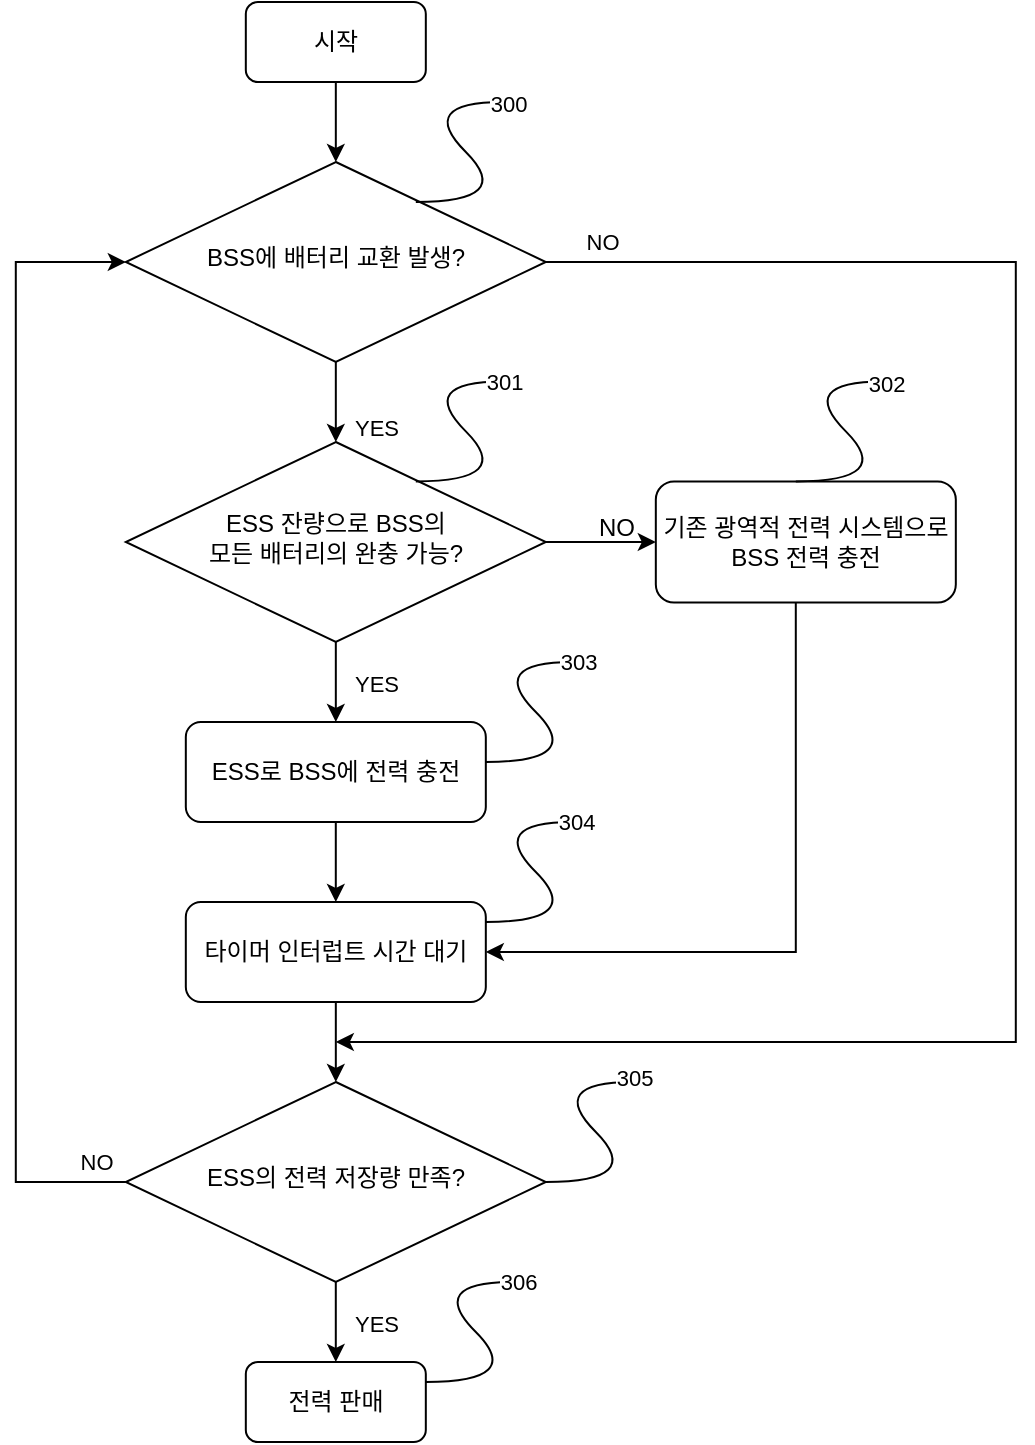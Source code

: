 <mxfile version="24.7.6">
  <diagram id="C5RBs43oDa-KdzZeNtuy" name="Page-1">
    <mxGraphModel dx="1211" dy="547" grid="0" gridSize="10" guides="1" tooltips="1" connect="1" arrows="1" fold="1" page="1" pageScale="1" pageWidth="827" pageHeight="1169" math="0" shadow="0">
      <root>
        <mxCell id="WIyWlLk6GJQsqaUBKTNV-0" />
        <mxCell id="WIyWlLk6GJQsqaUBKTNV-1" parent="WIyWlLk6GJQsqaUBKTNV-0" />
        <mxCell id="v_3-qDZqE2zjvncGlJnI-43" style="edgeStyle=orthogonalEdgeStyle;rounded=0;orthogonalLoop=1;jettySize=auto;html=1;entryX=0.5;entryY=0;entryDx=0;entryDy=0;" edge="1" parent="WIyWlLk6GJQsqaUBKTNV-1" source="WIyWlLk6GJQsqaUBKTNV-3" target="v_3-qDZqE2zjvncGlJnI-36">
          <mxGeometry relative="1" as="geometry" />
        </mxCell>
        <mxCell id="WIyWlLk6GJQsqaUBKTNV-3" value="시작" style="rounded=1;whiteSpace=wrap;html=1;fontSize=12;glass=0;strokeWidth=1;shadow=0;" parent="WIyWlLk6GJQsqaUBKTNV-1" vertex="1">
          <mxGeometry x="289.91" y="197" width="90" height="40" as="geometry" />
        </mxCell>
        <mxCell id="v_3-qDZqE2zjvncGlJnI-3" style="edgeStyle=orthogonalEdgeStyle;rounded=0;orthogonalLoop=1;jettySize=auto;html=1;entryX=0.5;entryY=0;entryDx=0;entryDy=0;" edge="1" parent="WIyWlLk6GJQsqaUBKTNV-1" source="WIyWlLk6GJQsqaUBKTNV-6" target="v_3-qDZqE2zjvncGlJnI-1">
          <mxGeometry relative="1" as="geometry" />
        </mxCell>
        <mxCell id="v_3-qDZqE2zjvncGlJnI-5" value="YES" style="edgeLabel;html=1;align=center;verticalAlign=middle;resizable=0;points=[];" vertex="1" connectable="0" parent="v_3-qDZqE2zjvncGlJnI-3">
          <mxGeometry x="-0.356" y="-2" relative="1" as="geometry">
            <mxPoint x="22" y="8" as="offset" />
          </mxGeometry>
        </mxCell>
        <mxCell id="v_3-qDZqE2zjvncGlJnI-19" style="edgeStyle=orthogonalEdgeStyle;rounded=0;orthogonalLoop=1;jettySize=auto;html=1;" edge="1" parent="WIyWlLk6GJQsqaUBKTNV-1" source="WIyWlLk6GJQsqaUBKTNV-6" target="WIyWlLk6GJQsqaUBKTNV-7">
          <mxGeometry relative="1" as="geometry" />
        </mxCell>
        <mxCell id="WIyWlLk6GJQsqaUBKTNV-6" value="ESS 잔량으로 BSS의&lt;div&gt;모든 배터리의 완충 가능?&lt;/div&gt;" style="rhombus;whiteSpace=wrap;html=1;shadow=0;fontFamily=Helvetica;fontSize=12;align=center;strokeWidth=1;spacing=6;spacingTop=-4;" parent="WIyWlLk6GJQsqaUBKTNV-1" vertex="1">
          <mxGeometry x="229.91" y="417" width="210" height="100" as="geometry" />
        </mxCell>
        <mxCell id="v_3-qDZqE2zjvncGlJnI-44" style="edgeStyle=orthogonalEdgeStyle;rounded=0;orthogonalLoop=1;jettySize=auto;html=1;entryX=1;entryY=0.5;entryDx=0;entryDy=0;" edge="1" parent="WIyWlLk6GJQsqaUBKTNV-1" source="WIyWlLk6GJQsqaUBKTNV-7" target="v_3-qDZqE2zjvncGlJnI-10">
          <mxGeometry relative="1" as="geometry">
            <Array as="points">
              <mxPoint x="564.91" y="672" />
            </Array>
          </mxGeometry>
        </mxCell>
        <mxCell id="WIyWlLk6GJQsqaUBKTNV-7" value="기존 광역적 전력 시스템으로 BSS 전력 충전" style="rounded=1;whiteSpace=wrap;html=1;fontSize=12;glass=0;strokeWidth=1;shadow=0;" parent="WIyWlLk6GJQsqaUBKTNV-1" vertex="1">
          <mxGeometry x="494.91" y="436.69" width="150" height="60.62" as="geometry" />
        </mxCell>
        <mxCell id="v_3-qDZqE2zjvncGlJnI-7" style="edgeStyle=orthogonalEdgeStyle;rounded=0;orthogonalLoop=1;jettySize=auto;html=1;entryX=0.5;entryY=0;entryDx=0;entryDy=0;" edge="1" parent="WIyWlLk6GJQsqaUBKTNV-1" source="v_3-qDZqE2zjvncGlJnI-1">
          <mxGeometry relative="1" as="geometry">
            <mxPoint x="334.91" y="647" as="targetPoint" />
          </mxGeometry>
        </mxCell>
        <mxCell id="v_3-qDZqE2zjvncGlJnI-1" value="ESS로 BSS에 전력 충전" style="rounded=1;whiteSpace=wrap;html=1;fontSize=12;glass=0;strokeWidth=1;shadow=0;" vertex="1" parent="WIyWlLk6GJQsqaUBKTNV-1">
          <mxGeometry x="259.91" y="557" width="150" height="50" as="geometry" />
        </mxCell>
        <mxCell id="v_3-qDZqE2zjvncGlJnI-8" value="" style="curved=1;endArrow=classic;html=1;rounded=0;" edge="1" parent="WIyWlLk6GJQsqaUBKTNV-1">
          <mxGeometry width="50" height="50" relative="1" as="geometry">
            <mxPoint x="374.91" y="436.69" as="sourcePoint" />
            <mxPoint x="424.91" y="386.69" as="targetPoint" />
            <Array as="points">
              <mxPoint x="424.91" y="436.69" />
              <mxPoint x="374.91" y="386.69" />
            </Array>
          </mxGeometry>
        </mxCell>
        <mxCell id="v_3-qDZqE2zjvncGlJnI-52" value="301" style="edgeLabel;html=1;align=center;verticalAlign=middle;resizable=0;points=[];" vertex="1" connectable="0" parent="v_3-qDZqE2zjvncGlJnI-8">
          <mxGeometry x="0.928" relative="1" as="geometry">
            <mxPoint as="offset" />
          </mxGeometry>
        </mxCell>
        <mxCell id="v_3-qDZqE2zjvncGlJnI-9" value="" style="curved=1;endArrow=classic;html=1;rounded=0;" edge="1" parent="WIyWlLk6GJQsqaUBKTNV-1">
          <mxGeometry width="50" height="50" relative="1" as="geometry">
            <mxPoint x="564.91" y="436.69" as="sourcePoint" />
            <mxPoint x="614.91" y="386.69" as="targetPoint" />
            <Array as="points">
              <mxPoint x="614.91" y="436.69" />
              <mxPoint x="564.91" y="386.69" />
            </Array>
          </mxGeometry>
        </mxCell>
        <mxCell id="v_3-qDZqE2zjvncGlJnI-53" value="302" style="edgeLabel;html=1;align=center;verticalAlign=middle;resizable=0;points=[];" vertex="1" connectable="0" parent="v_3-qDZqE2zjvncGlJnI-9">
          <mxGeometry x="0.947" y="-1" relative="1" as="geometry">
            <mxPoint as="offset" />
          </mxGeometry>
        </mxCell>
        <mxCell id="v_3-qDZqE2zjvncGlJnI-23" style="edgeStyle=orthogonalEdgeStyle;rounded=0;orthogonalLoop=1;jettySize=auto;html=1;" edge="1" parent="WIyWlLk6GJQsqaUBKTNV-1" source="v_3-qDZqE2zjvncGlJnI-10" target="v_3-qDZqE2zjvncGlJnI-12">
          <mxGeometry relative="1" as="geometry" />
        </mxCell>
        <mxCell id="v_3-qDZqE2zjvncGlJnI-10" value="타이머 인터럽트 시간 대기" style="rounded=1;whiteSpace=wrap;html=1;fontSize=12;glass=0;strokeWidth=1;shadow=0;" vertex="1" parent="WIyWlLk6GJQsqaUBKTNV-1">
          <mxGeometry x="259.91" y="647" width="150" height="50" as="geometry" />
        </mxCell>
        <mxCell id="v_3-qDZqE2zjvncGlJnI-25" style="edgeStyle=orthogonalEdgeStyle;rounded=0;orthogonalLoop=1;jettySize=auto;html=1;" edge="1" parent="WIyWlLk6GJQsqaUBKTNV-1" source="v_3-qDZqE2zjvncGlJnI-12">
          <mxGeometry relative="1" as="geometry">
            <mxPoint x="334.91" y="877" as="targetPoint" />
          </mxGeometry>
        </mxCell>
        <mxCell id="v_3-qDZqE2zjvncGlJnI-28" value="YES" style="edgeLabel;html=1;align=center;verticalAlign=middle;resizable=0;points=[];" vertex="1" connectable="0" parent="v_3-qDZqE2zjvncGlJnI-25">
          <mxGeometry x="-0.233" relative="1" as="geometry">
            <mxPoint x="20" y="5" as="offset" />
          </mxGeometry>
        </mxCell>
        <mxCell id="v_3-qDZqE2zjvncGlJnI-41" style="edgeStyle=orthogonalEdgeStyle;rounded=0;orthogonalLoop=1;jettySize=auto;html=1;entryX=0;entryY=0.5;entryDx=0;entryDy=0;" edge="1" parent="WIyWlLk6GJQsqaUBKTNV-1" source="v_3-qDZqE2zjvncGlJnI-12" target="v_3-qDZqE2zjvncGlJnI-36">
          <mxGeometry relative="1" as="geometry">
            <Array as="points">
              <mxPoint x="174.91" y="787" />
              <mxPoint x="174.91" y="327" />
            </Array>
          </mxGeometry>
        </mxCell>
        <mxCell id="v_3-qDZqE2zjvncGlJnI-42" value="NO" style="edgeLabel;html=1;align=center;verticalAlign=middle;resizable=0;points=[];" vertex="1" connectable="0" parent="v_3-qDZqE2zjvncGlJnI-41">
          <mxGeometry x="-0.904" y="2" relative="1" as="geometry">
            <mxPoint x="12" y="-12" as="offset" />
          </mxGeometry>
        </mxCell>
        <mxCell id="v_3-qDZqE2zjvncGlJnI-12" value="ESS의 전력 저장량 만족?" style="rhombus;whiteSpace=wrap;html=1;shadow=0;fontFamily=Helvetica;fontSize=12;align=center;strokeWidth=1;spacing=6;spacingTop=-4;" vertex="1" parent="WIyWlLk6GJQsqaUBKTNV-1">
          <mxGeometry x="229.91" y="737" width="210" height="100" as="geometry" />
        </mxCell>
        <mxCell id="v_3-qDZqE2zjvncGlJnI-20" value="NO" style="text;html=1;align=center;verticalAlign=middle;resizable=0;points=[];autosize=1;strokeColor=none;fillColor=none;" vertex="1" parent="WIyWlLk6GJQsqaUBKTNV-1">
          <mxGeometry x="454.91" y="445" width="40" height="30" as="geometry" />
        </mxCell>
        <mxCell id="v_3-qDZqE2zjvncGlJnI-30" value="전력 판매" style="rounded=1;whiteSpace=wrap;html=1;fontSize=12;glass=0;strokeWidth=1;shadow=0;" vertex="1" parent="WIyWlLk6GJQsqaUBKTNV-1">
          <mxGeometry x="289.91" y="877" width="90" height="40" as="geometry" />
        </mxCell>
        <mxCell id="v_3-qDZqE2zjvncGlJnI-37" style="edgeStyle=orthogonalEdgeStyle;rounded=0;orthogonalLoop=1;jettySize=auto;html=1;entryX=0.5;entryY=0;entryDx=0;entryDy=0;" edge="1" parent="WIyWlLk6GJQsqaUBKTNV-1" source="v_3-qDZqE2zjvncGlJnI-36" target="WIyWlLk6GJQsqaUBKTNV-6">
          <mxGeometry relative="1" as="geometry" />
        </mxCell>
        <mxCell id="v_3-qDZqE2zjvncGlJnI-38" value="YES" style="edgeLabel;html=1;align=center;verticalAlign=middle;resizable=0;points=[];" vertex="1" connectable="0" parent="v_3-qDZqE2zjvncGlJnI-37">
          <mxGeometry x="-0.232" y="1" relative="1" as="geometry">
            <mxPoint x="19" y="17" as="offset" />
          </mxGeometry>
        </mxCell>
        <mxCell id="v_3-qDZqE2zjvncGlJnI-39" style="edgeStyle=orthogonalEdgeStyle;rounded=0;orthogonalLoop=1;jettySize=auto;html=1;" edge="1" parent="WIyWlLk6GJQsqaUBKTNV-1" source="v_3-qDZqE2zjvncGlJnI-36">
          <mxGeometry relative="1" as="geometry">
            <mxPoint x="334.91" y="717" as="targetPoint" />
            <Array as="points">
              <mxPoint x="674.91" y="327" />
              <mxPoint x="674.91" y="717" />
            </Array>
          </mxGeometry>
        </mxCell>
        <mxCell id="v_3-qDZqE2zjvncGlJnI-40" value="NO" style="edgeLabel;html=1;align=center;verticalAlign=middle;resizable=0;points=[];" vertex="1" connectable="0" parent="v_3-qDZqE2zjvncGlJnI-39">
          <mxGeometry x="-0.935" y="1" relative="1" as="geometry">
            <mxPoint x="-4" y="-9" as="offset" />
          </mxGeometry>
        </mxCell>
        <mxCell id="v_3-qDZqE2zjvncGlJnI-36" value="BSS에 배터리 교환 발생?" style="rhombus;whiteSpace=wrap;html=1;shadow=0;fontFamily=Helvetica;fontSize=12;align=center;strokeWidth=1;spacing=6;spacingTop=-4;" vertex="1" parent="WIyWlLk6GJQsqaUBKTNV-1">
          <mxGeometry x="229.91" y="277" width="210" height="100" as="geometry" />
        </mxCell>
        <mxCell id="v_3-qDZqE2zjvncGlJnI-45" value="" style="curved=1;endArrow=classic;html=1;rounded=0;" edge="1" parent="WIyWlLk6GJQsqaUBKTNV-1">
          <mxGeometry width="50" height="50" relative="1" as="geometry">
            <mxPoint x="374.91" y="297" as="sourcePoint" />
            <mxPoint x="424.91" y="247" as="targetPoint" />
            <Array as="points">
              <mxPoint x="424.91" y="297" />
              <mxPoint x="374.91" y="247" />
            </Array>
          </mxGeometry>
        </mxCell>
        <mxCell id="v_3-qDZqE2zjvncGlJnI-51" value="300" style="edgeLabel;html=1;align=center;verticalAlign=middle;resizable=0;points=[];" vertex="1" connectable="0" parent="v_3-qDZqE2zjvncGlJnI-45">
          <mxGeometry x="0.952" y="-1" relative="1" as="geometry">
            <mxPoint as="offset" />
          </mxGeometry>
        </mxCell>
        <mxCell id="v_3-qDZqE2zjvncGlJnI-46" value="" style="curved=1;endArrow=classic;html=1;rounded=0;" edge="1" parent="WIyWlLk6GJQsqaUBKTNV-1">
          <mxGeometry width="50" height="50" relative="1" as="geometry">
            <mxPoint x="409.91" y="577" as="sourcePoint" />
            <mxPoint x="459.91" y="527" as="targetPoint" />
            <Array as="points">
              <mxPoint x="459.91" y="577" />
              <mxPoint x="409.91" y="527" />
            </Array>
          </mxGeometry>
        </mxCell>
        <mxCell id="v_3-qDZqE2zjvncGlJnI-54" value="303" style="edgeLabel;html=1;align=center;verticalAlign=middle;resizable=0;points=[];" vertex="1" connectable="0" parent="v_3-qDZqE2zjvncGlJnI-46">
          <mxGeometry x="0.95" relative="1" as="geometry">
            <mxPoint as="offset" />
          </mxGeometry>
        </mxCell>
        <mxCell id="v_3-qDZqE2zjvncGlJnI-47" value="" style="curved=1;endArrow=classic;html=1;rounded=0;" edge="1" parent="WIyWlLk6GJQsqaUBKTNV-1">
          <mxGeometry width="50" height="50" relative="1" as="geometry">
            <mxPoint x="409.91" y="657" as="sourcePoint" />
            <mxPoint x="459.91" y="607" as="targetPoint" />
            <Array as="points">
              <mxPoint x="459.91" y="657" />
              <mxPoint x="409.91" y="607" />
            </Array>
          </mxGeometry>
        </mxCell>
        <mxCell id="v_3-qDZqE2zjvncGlJnI-55" value="304" style="edgeLabel;html=1;align=center;verticalAlign=middle;resizable=0;points=[];" vertex="1" connectable="0" parent="v_3-qDZqE2zjvncGlJnI-47">
          <mxGeometry x="0.94" relative="1" as="geometry">
            <mxPoint as="offset" />
          </mxGeometry>
        </mxCell>
        <mxCell id="v_3-qDZqE2zjvncGlJnI-48" value="" style="curved=1;endArrow=classic;html=1;rounded=0;" edge="1" parent="WIyWlLk6GJQsqaUBKTNV-1">
          <mxGeometry width="50" height="50" relative="1" as="geometry">
            <mxPoint x="439.91" y="787" as="sourcePoint" />
            <mxPoint x="489.91" y="737" as="targetPoint" />
            <Array as="points">
              <mxPoint x="489.91" y="787" />
              <mxPoint x="439.91" y="737" />
            </Array>
          </mxGeometry>
        </mxCell>
        <mxCell id="v_3-qDZqE2zjvncGlJnI-56" value="305" style="edgeLabel;html=1;align=center;verticalAlign=middle;resizable=0;points=[];" vertex="1" connectable="0" parent="v_3-qDZqE2zjvncGlJnI-48">
          <mxGeometry x="0.926" y="2" relative="1" as="geometry">
            <mxPoint as="offset" />
          </mxGeometry>
        </mxCell>
        <mxCell id="v_3-qDZqE2zjvncGlJnI-50" value="" style="curved=1;endArrow=classic;html=1;rounded=0;" edge="1" parent="WIyWlLk6GJQsqaUBKTNV-1">
          <mxGeometry width="50" height="50" relative="1" as="geometry">
            <mxPoint x="379.91" y="887" as="sourcePoint" />
            <mxPoint x="429.91" y="837" as="targetPoint" />
            <Array as="points">
              <mxPoint x="429.91" y="887" />
              <mxPoint x="379.91" y="837" />
            </Array>
          </mxGeometry>
        </mxCell>
        <mxCell id="v_3-qDZqE2zjvncGlJnI-57" value="306" style="edgeLabel;html=1;align=center;verticalAlign=middle;resizable=0;points=[];" vertex="1" connectable="0" parent="v_3-qDZqE2zjvncGlJnI-50">
          <mxGeometry x="0.95" relative="1" as="geometry">
            <mxPoint as="offset" />
          </mxGeometry>
        </mxCell>
      </root>
    </mxGraphModel>
  </diagram>
</mxfile>
